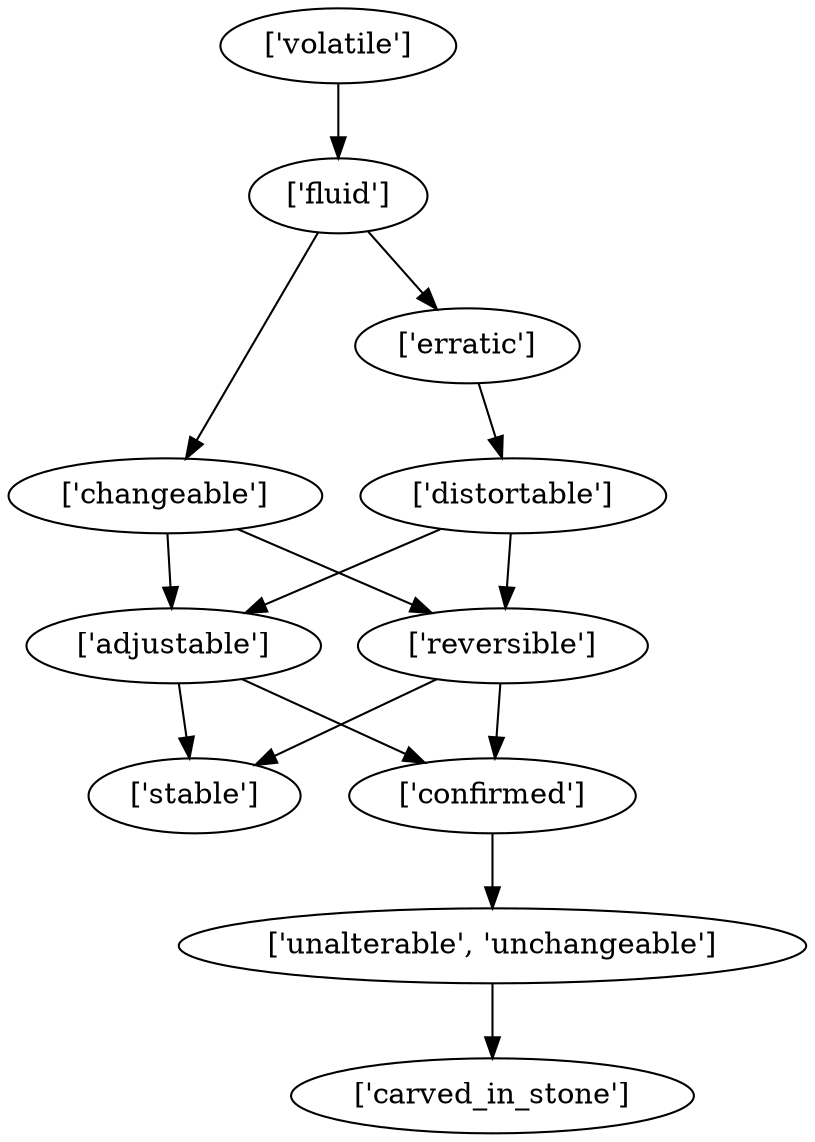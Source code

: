 strict digraph  {
	"['adjustable']" -> "['stable']";
	"['adjustable']" -> "['confirmed']";
	"['confirmed']" -> "['unalterable', 'unchangeable']";
	"['changeable']" -> "['adjustable']";
	"['changeable']" -> "['reversible']";
	"['reversible']" -> "['stable']";
	"['reversible']" -> "['confirmed']";
	"['fluid']" -> "['changeable']";
	"['fluid']" -> "['erratic']";
	"['erratic']" -> "['distortable']";
	"['distortable']" -> "['adjustable']";
	"['distortable']" -> "['reversible']";
	"['unalterable', 'unchangeable']" -> "['carved_in_stone']";
	"['volatile']" -> "['fluid']";
}
